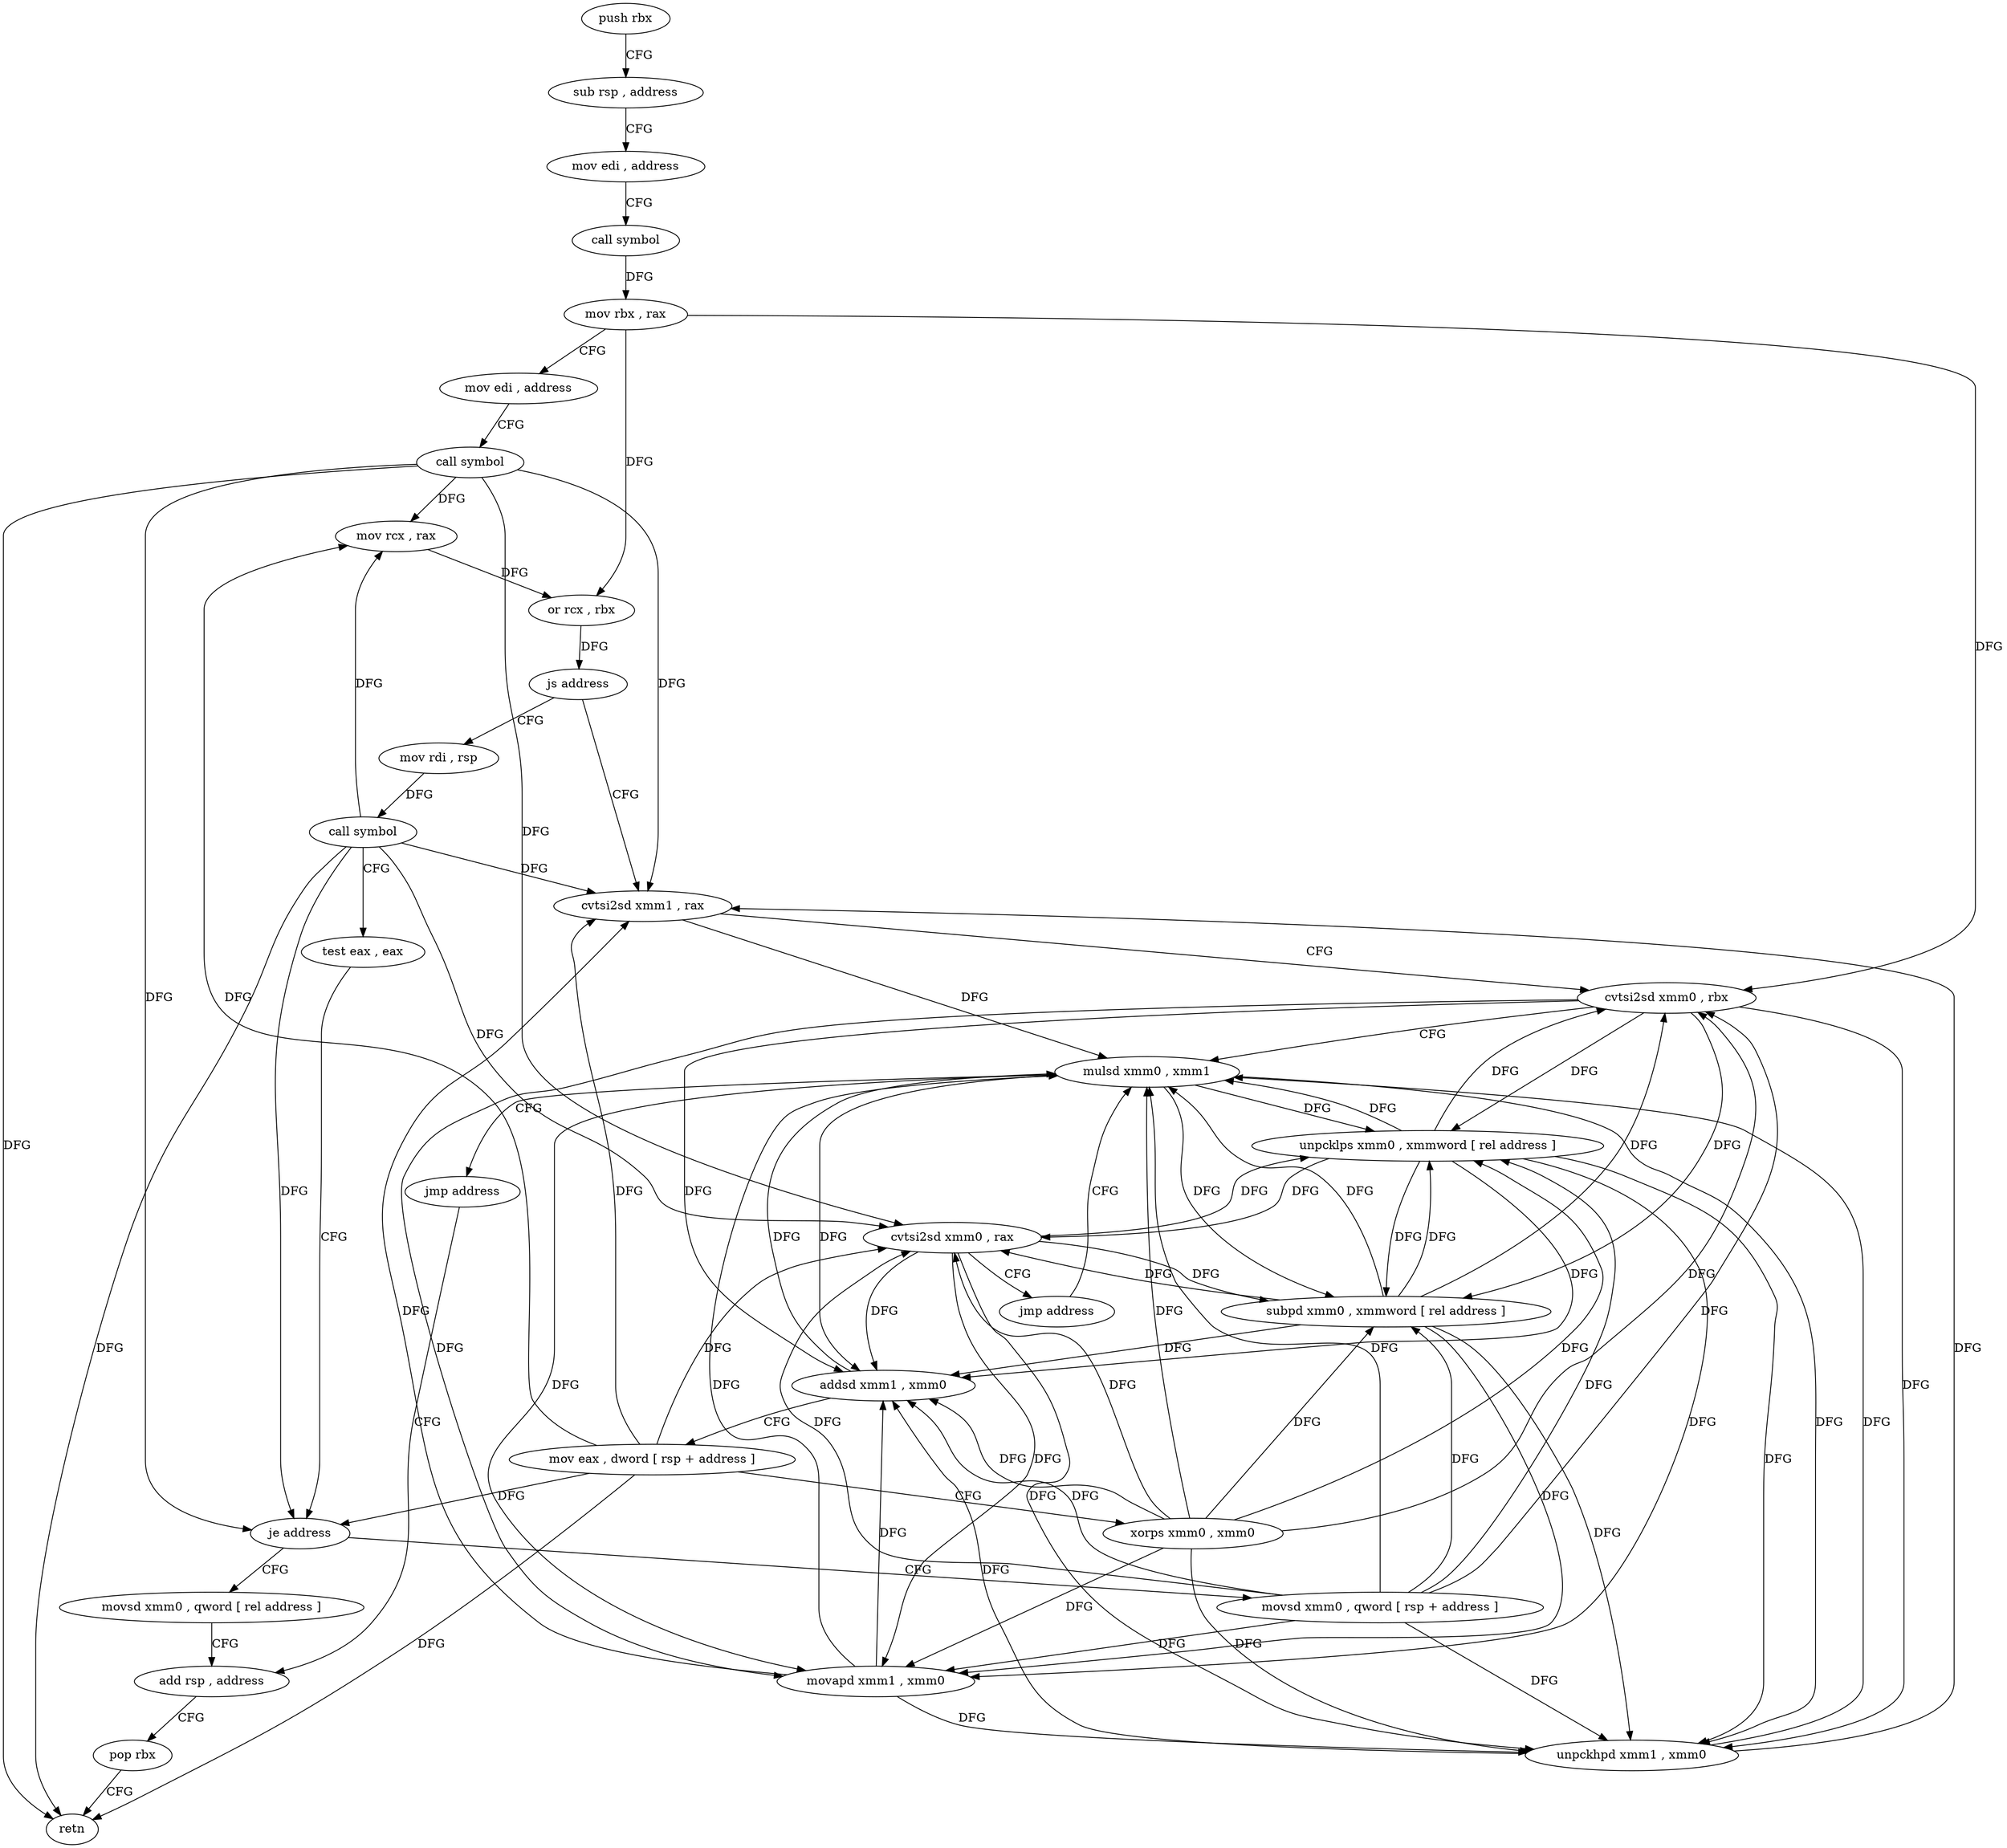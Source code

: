 digraph "func" {
"4212512" [label = "push rbx" ]
"4212513" [label = "sub rsp , address" ]
"4212517" [label = "mov edi , address" ]
"4212522" [label = "call symbol" ]
"4212527" [label = "mov rbx , rax" ]
"4212530" [label = "mov edi , address" ]
"4212535" [label = "call symbol" ]
"4212540" [label = "mov rcx , rax" ]
"4212543" [label = "or rcx , rbx" ]
"4212546" [label = "js address" ]
"4212564" [label = "mov rdi , rsp" ]
"4212548" [label = "cvtsi2sd xmm1 , rax" ]
"4212567" [label = "call symbol" ]
"4212572" [label = "test eax , eax" ]
"4212574" [label = "je address" ]
"4212590" [label = "movsd xmm0 , qword [ rsp + address ]" ]
"4212576" [label = "movsd xmm0 , qword [ rel address ]" ]
"4212553" [label = "cvtsi2sd xmm0 , rbx" ]
"4212558" [label = "mulsd xmm0 , xmm1" ]
"4212596" [label = "unpcklps xmm0 , xmmword [ rel address ]" ]
"4212603" [label = "subpd xmm0 , xmmword [ rel address ]" ]
"4212611" [label = "movapd xmm1 , xmm0" ]
"4212615" [label = "unpckhpd xmm1 , xmm0" ]
"4212619" [label = "addsd xmm1 , xmm0" ]
"4212623" [label = "mov eax , dword [ rsp + address ]" ]
"4212627" [label = "xorps xmm0 , xmm0" ]
"4212630" [label = "cvtsi2sd xmm0 , rax" ]
"4212635" [label = "jmp address" ]
"4212584" [label = "add rsp , address" ]
"4212588" [label = "pop rbx" ]
"4212589" [label = "retn" ]
"4212562" [label = "jmp address" ]
"4212512" -> "4212513" [ label = "CFG" ]
"4212513" -> "4212517" [ label = "CFG" ]
"4212517" -> "4212522" [ label = "CFG" ]
"4212522" -> "4212527" [ label = "DFG" ]
"4212527" -> "4212530" [ label = "CFG" ]
"4212527" -> "4212543" [ label = "DFG" ]
"4212527" -> "4212553" [ label = "DFG" ]
"4212530" -> "4212535" [ label = "CFG" ]
"4212535" -> "4212540" [ label = "DFG" ]
"4212535" -> "4212574" [ label = "DFG" ]
"4212535" -> "4212548" [ label = "DFG" ]
"4212535" -> "4212630" [ label = "DFG" ]
"4212535" -> "4212589" [ label = "DFG" ]
"4212540" -> "4212543" [ label = "DFG" ]
"4212543" -> "4212546" [ label = "DFG" ]
"4212546" -> "4212564" [ label = "CFG" ]
"4212546" -> "4212548" [ label = "CFG" ]
"4212564" -> "4212567" [ label = "DFG" ]
"4212548" -> "4212553" [ label = "CFG" ]
"4212548" -> "4212558" [ label = "DFG" ]
"4212567" -> "4212572" [ label = "CFG" ]
"4212567" -> "4212540" [ label = "DFG" ]
"4212567" -> "4212574" [ label = "DFG" ]
"4212567" -> "4212548" [ label = "DFG" ]
"4212567" -> "4212630" [ label = "DFG" ]
"4212567" -> "4212589" [ label = "DFG" ]
"4212572" -> "4212574" [ label = "CFG" ]
"4212574" -> "4212590" [ label = "CFG" ]
"4212574" -> "4212576" [ label = "CFG" ]
"4212590" -> "4212596" [ label = "DFG" ]
"4212590" -> "4212553" [ label = "DFG" ]
"4212590" -> "4212603" [ label = "DFG" ]
"4212590" -> "4212611" [ label = "DFG" ]
"4212590" -> "4212615" [ label = "DFG" ]
"4212590" -> "4212619" [ label = "DFG" ]
"4212590" -> "4212630" [ label = "DFG" ]
"4212590" -> "4212558" [ label = "DFG" ]
"4212576" -> "4212584" [ label = "CFG" ]
"4212553" -> "4212558" [ label = "CFG" ]
"4212553" -> "4212596" [ label = "DFG" ]
"4212553" -> "4212603" [ label = "DFG" ]
"4212553" -> "4212611" [ label = "DFG" ]
"4212553" -> "4212615" [ label = "DFG" ]
"4212553" -> "4212619" [ label = "DFG" ]
"4212558" -> "4212562" [ label = "CFG" ]
"4212558" -> "4212596" [ label = "DFG" ]
"4212558" -> "4212603" [ label = "DFG" ]
"4212558" -> "4212611" [ label = "DFG" ]
"4212558" -> "4212615" [ label = "DFG" ]
"4212558" -> "4212619" [ label = "DFG" ]
"4212596" -> "4212603" [ label = "DFG" ]
"4212596" -> "4212553" [ label = "DFG" ]
"4212596" -> "4212611" [ label = "DFG" ]
"4212596" -> "4212615" [ label = "DFG" ]
"4212596" -> "4212619" [ label = "DFG" ]
"4212596" -> "4212630" [ label = "DFG" ]
"4212596" -> "4212558" [ label = "DFG" ]
"4212603" -> "4212611" [ label = "DFG" ]
"4212603" -> "4212596" [ label = "DFG" ]
"4212603" -> "4212553" [ label = "DFG" ]
"4212603" -> "4212615" [ label = "DFG" ]
"4212603" -> "4212619" [ label = "DFG" ]
"4212603" -> "4212630" [ label = "DFG" ]
"4212603" -> "4212558" [ label = "DFG" ]
"4212611" -> "4212615" [ label = "DFG" ]
"4212611" -> "4212548" [ label = "DFG" ]
"4212611" -> "4212619" [ label = "DFG" ]
"4212611" -> "4212558" [ label = "DFG" ]
"4212615" -> "4212619" [ label = "DFG" ]
"4212615" -> "4212548" [ label = "DFG" ]
"4212615" -> "4212558" [ label = "DFG" ]
"4212619" -> "4212623" [ label = "CFG" ]
"4212619" -> "4212558" [ label = "DFG" ]
"4212623" -> "4212627" [ label = "CFG" ]
"4212623" -> "4212540" [ label = "DFG" ]
"4212623" -> "4212574" [ label = "DFG" ]
"4212623" -> "4212548" [ label = "DFG" ]
"4212623" -> "4212630" [ label = "DFG" ]
"4212623" -> "4212589" [ label = "DFG" ]
"4212627" -> "4212630" [ label = "DFG" ]
"4212627" -> "4212596" [ label = "DFG" ]
"4212627" -> "4212603" [ label = "DFG" ]
"4212627" -> "4212611" [ label = "DFG" ]
"4212627" -> "4212615" [ label = "DFG" ]
"4212627" -> "4212619" [ label = "DFG" ]
"4212627" -> "4212553" [ label = "DFG" ]
"4212627" -> "4212558" [ label = "DFG" ]
"4212630" -> "4212635" [ label = "CFG" ]
"4212630" -> "4212596" [ label = "DFG" ]
"4212630" -> "4212603" [ label = "DFG" ]
"4212630" -> "4212611" [ label = "DFG" ]
"4212630" -> "4212615" [ label = "DFG" ]
"4212630" -> "4212619" [ label = "DFG" ]
"4212635" -> "4212558" [ label = "CFG" ]
"4212584" -> "4212588" [ label = "CFG" ]
"4212588" -> "4212589" [ label = "CFG" ]
"4212562" -> "4212584" [ label = "CFG" ]
}
